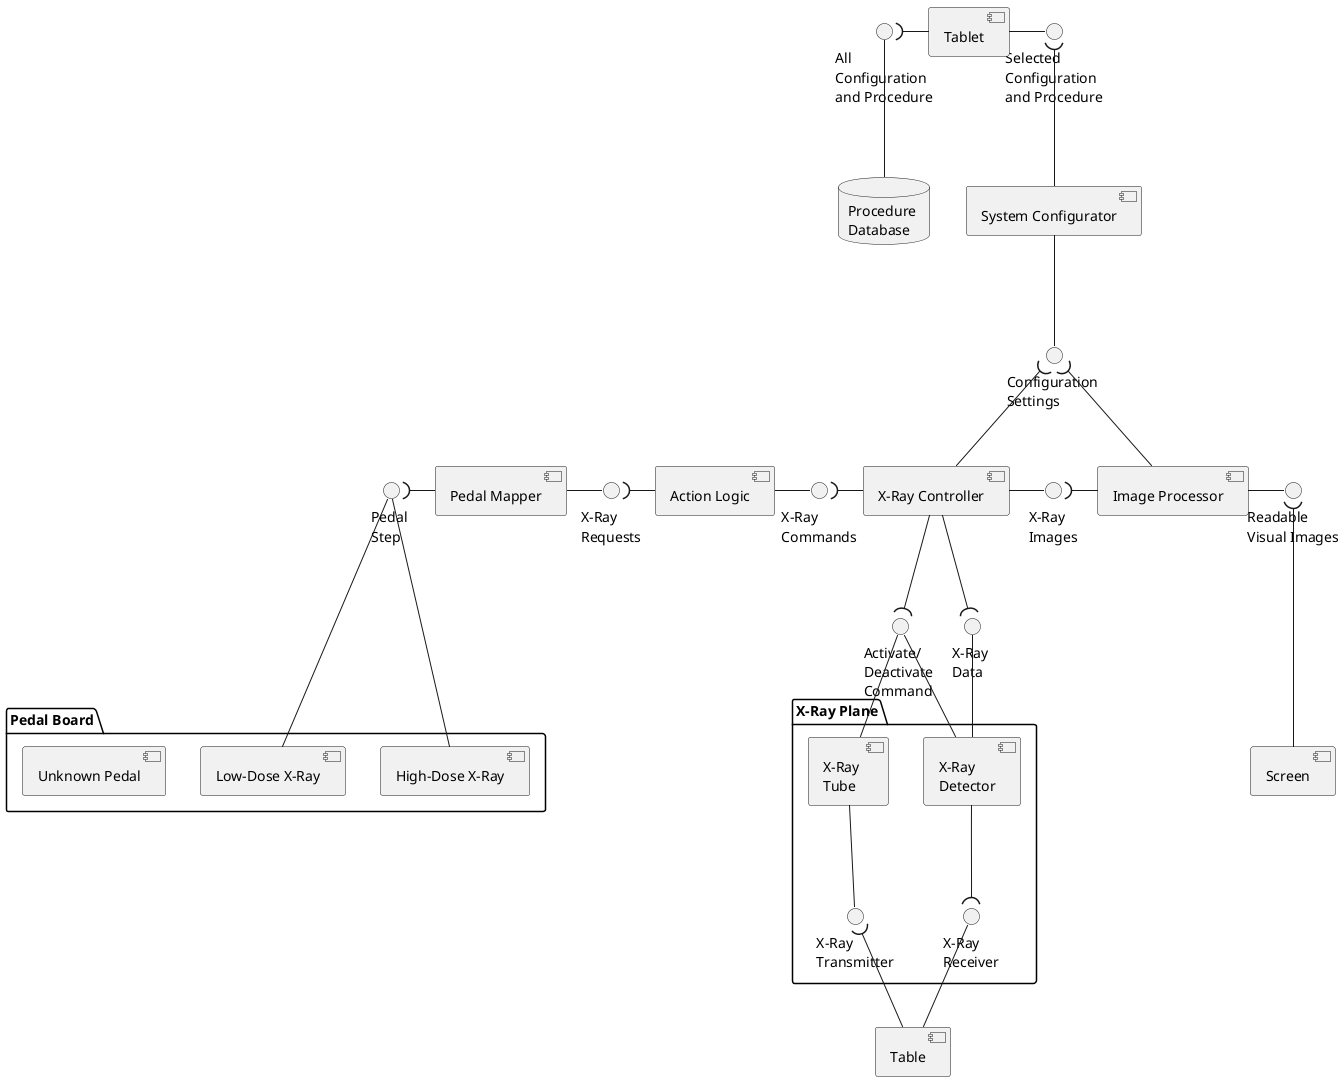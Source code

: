 @startuml component

' Create three components for Pedal
package "Pedal Board" {
component [Low-Dose X-Ray] as comp_pedal_low
component [High-Dose X-Ray] as comp_pedal_high
component [Unknown Pedal] as comp_pedal_unknown
}

interface "Pedal \nStep" as intf_pedal_step
component [Pedal Mapper] as comp_pedal_mapper
interface "X-Ray \nRequests" as intf_xray_req
component [Action Logic] as comp_act_log
interface "X-Ray \nCommands" as intf_xray_commands
component [X-Ray Controller] as comp_xray_control
interface "X-Ray \nImages" as intf_xray_img
component [Image Processor] as comp_image_proc
interface "Readable \nVisual Images" as intf_visual_images
component [Screen] as comp_screen
interface "Configuration \nSettings" as intf_config_set
component [System Configurator] as comp_sys_config
interface "Selected \nConfiguration \nand Procedure" as intf_sys_config_med_proc
component [Tablet] as comp_tablet
interface "All \nConfiguration \nand Procedure" as intf_sys_config_comp_set
database "Procedure \nDatabase" as data_proc_data

' Create two components for Pedal
package "X-Ray Plane" {
component [X-Ray \nTube] as comp_xray_tube
component [X-Ray \nDetector] as comp_xray_detector
interface "X-Ray \nTransmitter" as intf_xray_transmit
interface "X-Ray \nReceiver" as intf_xray_receive
}
component [Table] as comp_table

interface "Activate/\nDeactivate \nCommand" as intf_act_deact_comm
interface "X-Ray \nData" as intf_act_xray_info


' Part 1 - Design from Pedal to Screen
    comp_pedal_low -up-- intf_pedal_step
    comp_pedal_high -up-- intf_pedal_step
    intf_pedal_step )-right- comp_pedal_mapper

    comp_pedal_mapper -right- intf_xray_req
    intf_xray_req )-right- comp_act_log

    comp_act_log -right- intf_xray_commands
    intf_xray_commands )-right- comp_xray_control

    comp_xray_control -right- intf_xray_img
    intf_xray_img )-right- comp_image_proc

    comp_image_proc -right- intf_visual_images
    intf_visual_images )-down-- comp_screen

' Part 2 - Design from Database to Image Processor
    data_proc_data -up-- intf_sys_config_comp_set
    intf_sys_config_comp_set )-right- comp_tablet

    comp_tablet -right- intf_sys_config_med_proc
    intf_sys_config_med_proc )-down-- comp_sys_config

    comp_sys_config -down- intf_config_set
    intf_config_set )-down- comp_xray_control
    intf_config_set )-down- comp_image_proc

' Part 3 - Design from X-Ray Plane to X-Ray Controller
    comp_xray_tube -down- intf_xray_transmit
    intf_xray_transmit )-down- comp_table

    comp_table -up- intf_xray_receive
    intf_xray_receive )-up- comp_xray_detector

    comp_xray_detector -up- intf_act_xray_info
    intf_act_xray_info )-up- comp_xray_control

    comp_xray_tube -up- intf_act_deact_comm
    comp_xray_detector -left- intf_act_deact_comm
    intf_act_deact_comm )-up- comp_xray_control


@enduml
